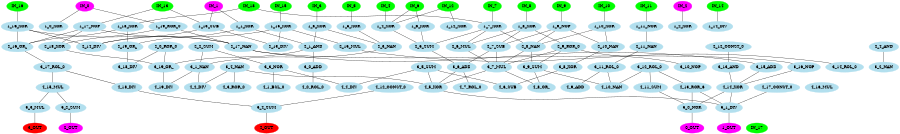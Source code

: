 digraph EACircuit {
rankdir=BT;
edge [dir=none];
size="6,6";
ordering=out;
node [color=magenta, style=filled];
"IN_0";
"IN_1";
"IN_2";
node [color=green, style=filled];
"IN_3";
"IN_4";
"IN_5";
"IN_6";
"IN_7";
"IN_8";
"IN_9";
"IN_10";
"IN_11";
"IN_12";
"IN_13";
"IN_14";
"IN_15";
"IN_16";
"IN_17";
"IN_18";
node [color=lightblue2, style=filled];
{ rank=same; "1_0_XOR"; "1_1_XOR"; "1_2_XOR"; "1_3_XOR"; "1_4_XOR"; "1_5_XOR"; "1_6_XOR"; "1_7_XOR"; "1_8_XOR"; "1_9_NOP"; "1_10_XOR"; "1_11_NOR"; "1_12_XOR"; "1_13_SUB"; "1_14_DIV"; "1_15_XOR"; "1_16_XOR"; "1_17_NOP"; "1_18_XOR"; "1_19_ROR_0"; }
"1_0_XOR" -> "IN_0";
"1_1_XOR" -> "IN_1";
"1_2_XOR" -> "IN_2";
"1_3_XOR" -> "IN_3";
"1_4_XOR" -> "IN_4";
"1_4_XOR" -> "IN_6";
"1_4_XOR" -> "IN_12";
"1_5_XOR" -> "IN_5";
"1_6_XOR" -> "IN_6";
"1_7_XOR" -> "IN_18";
"1_7_XOR" -> "IN_7";
"1_8_XOR" -> "IN_8";
"1_9_NOP" -> "IN_9";
"1_10_XOR" -> "IN_10";
"1_11_NOR" -> "IN_11";
"1_12_XOR" -> "IN_12";
"1_13_SUB" -> "IN_13";
"1_13_SUB" -> "IN_1";
"1_14_DIV" -> "IN_14";
"1_15_XOR" -> "IN_15";
"1_16_XOR" -> "IN_16";
"1_17_NOP" -> "IN_13";
"1_18_XOR" -> "IN_18";
"1_19_ROR_0" -> "IN_0";
node [color=lightblue2, style=filled];
{ rank=same; "2_0_ROR_0"; "2_1_AND"; "2_2_SUM"; "2_3_NAN"; "2_4_AND"; "2_5_SUM"; "2_6_MUL"; "2_7_SUB"; "2_8_NAN"; "2_9_ROR_0"; "2_10_NAN"; "2_11_NAN"; "2_12_CONST_0"; "2_13_DIV"; "2_14_DIV"; "2_15_MUL"; "2_16_OR_"; "2_17_NAN"; "2_18_XOR"; "2_19_OR_"; }
"2_1_AND" -> "1_1_XOR";
"2_1_AND" -> "1_3_XOR";
"2_3_NAN" -> "1_3_XOR";
"2_3_NAN" -> "1_5_XOR";
"2_5_SUM" -> "1_4_XOR";
"2_5_SUM" -> "1_6_XOR";
"2_5_SUM" -> "1_7_XOR";
"2_6_MUL" -> "1_7_XOR";
"2_6_MUL" -> "1_8_XOR";
"2_7_SUB" -> "1_8_XOR";
"2_7_SUB" -> "1_9_NOP";
"2_8_NAN" -> "1_7_XOR";
"2_8_NAN" -> "1_9_NOP";
"2_8_NAN" -> "1_10_XOR";
"2_9_ROR_0" -> "1_8_XOR";
"2_10_NAN" -> "1_9_NOP";
"2_10_NAN" -> "1_10_XOR";
"2_11_NAN" -> "1_11_NOR";
"2_13_DIV" -> "1_13_SUB";
"2_13_DIV" -> "1_15_XOR";
"2_14_DIV" -> "1_13_SUB";
"2_14_DIV" -> "1_15_XOR";
"2_14_DIV" -> "1_16_XOR";
"2_15_MUL" -> "1_15_XOR";
"2_16_OR_" -> "1_16_XOR";
"2_16_OR_" -> "1_17_NOP";
"2_16_OR_" -> "1_18_XOR";
"2_17_NAN" -> "1_16_XOR";
"2_17_NAN" -> "1_17_NOP";
"2_17_NAN" -> "1_19_ROR_0";
"2_18_XOR" -> "1_17_NOP";
"2_18_XOR" -> "1_19_ROR_0";
"2_19_OR_" -> "1_18_XOR";
"2_19_OR_" -> "1_1_XOR";
node [color=lightblue2, style=filled];
{ rank=same; "3_0_ADD"; "3_1_NAN"; "3_2_NAN"; "3_3_NOR"; "3_4_NAN"; "3_5_SUM"; "3_6_ADD"; "3_7_MUL"; "3_8_XOR"; "3_9_SUM"; "3_10_NOP"; "3_11_ROL_0"; "3_12_ROL_0"; "3_13_AND"; "3_14_ROL_0"; "3_15_ADD"; "3_16_NOP"; "3_17_ROL_0"; "3_18_DIV"; "3_19_OR_"; }
"3_0_ADD" -> "2_1_AND";
"3_1_NAN" -> "2_2_SUM";
"3_1_NAN" -> "2_3_NAN";
"3_2_NAN" -> "2_4_AND";
"3_3_NOR" -> "2_2_SUM";
"3_6_ADD" -> "2_5_SUM";
"3_6_ADD" -> "2_7_SUB";
"3_7_MUL" -> "2_6_MUL";
"3_7_MUL" -> "2_7_SUB";
"3_7_MUL" -> "2_8_NAN";
"3_7_MUL" -> "2_9_ROR_0";
"3_8_XOR" -> "2_10_NAN";
"3_9_SUM" -> "2_8_NAN";
"3_9_SUM" -> "2_9_ROR_0";
"3_10_NOP" -> "2_9_ROR_0";
"3_11_ROL_0" -> "2_11_NAN";
"3_13_AND" -> "2_12_CONST_0";
"3_14_ROL_0" -> "2_15_MUL";
"3_15_ADD" -> "2_17_NAN";
"3_16_NOP" -> "2_17_NAN";
"3_17_ROL_0" -> "2_16_OR_";
"3_18_DIV" -> "2_19_OR_";
"3_18_DIV" -> "2_0_ROR_0";
"3_19_OR_" -> "2_18_XOR";
"3_19_OR_" -> "2_0_ROR_0";
"3_19_OR_" -> "2_1_AND";
node [color=lightblue2, style=filled];
{ rank=same; "4_0_ROL_0"; "4_1_BSL_0"; "4_2_DIV"; "4_3_ROR_0"; "4_4_DIV"; "4_5_XOR"; "4_6_SUB"; "4_7_ROL_0"; "4_8_OR_"; "4_9_ADD"; "4_10_NAN"; "4_11_SUM"; "4_12_CONST_0"; "4_13_ROR_6"; "4_14_XOR"; "4_15_MUL"; "4_16_MUL"; "4_17_CONST_0"; "4_18_DIV"; "4_19_DIV"; }
"4_0_ROL_0" -> "3_0_ADD";
"4_1_BSL_0" -> "3_3_NOR";
"4_2_DIV" -> "3_1_NAN";
"4_2_DIV" -> "3_4_NAN";
"4_3_ROR_0" -> "3_4_NAN";
"4_4_DIV" -> "3_3_NOR";
"4_4_DIV" -> "3_5_SUM";
"4_5_XOR" -> "3_4_NAN";
"4_5_XOR" -> "3_5_SUM";
"4_5_XOR" -> "3_6_ADD";
"4_5_XOR" -> "3_7_MUL";
"4_6_SUB" -> "3_5_SUM";
"4_6_SUB" -> "3_8_XOR";
"4_7_ROL_0" -> "3_6_ADD";
"4_8_OR_" -> "3_7_MUL";
"4_8_OR_" -> "3_9_SUM";
"4_9_ADD" -> "3_11_ROL_0";
"4_10_NAN" -> "3_9_SUM";
"4_10_NAN" -> "3_11_ROL_0";
"4_10_NAN" -> "3_12_ROL_0";
"4_11_SUM" -> "3_12_ROL_0";
"4_13_ROR_6" -> "3_12_ROL_0";
"4_14_XOR" -> "3_13_AND";
"4_14_XOR" -> "3_15_ADD";
"4_14_XOR" -> "3_16_NOP";
"4_15_MUL" -> "3_17_ROL_0";
"4_18_DIV" -> "3_17_ROL_0";
"4_19_DIV" -> "3_19_OR_";
"4_19_DIV" -> "3_1_NAN";
node [color=lightblue2, style=filled];
{ rank=same; "5_0_NOR"; "5_1_DIV"; "5_2_SUM"; "5_3_MUL"; "5_4_SUM"; }
"5_0_NOR" -> "4_11_SUM";
"5_0_NOR" -> "4_13_ROR_6";
"5_0_NOR" -> "4_14_XOR";
"5_1_DIV" -> "4_13_ROR_6";
"5_1_DIV" -> "4_14_XOR";
"5_1_DIV" -> "4_17_CONST_0";
"5_1_DIV" -> "4_5_XOR";
"5_2_SUM" -> "4_15_MUL";
"5_3_MUL" -> "4_15_MUL";
"5_4_SUM" -> "4_18_DIV";
"5_4_SUM" -> "4_12_CONST_0";
node [color=magenta];
"0_OUT" -> "5_0_NOR";
"1_OUT" -> "5_1_DIV";
"2_OUT" -> "5_2_SUM";
node [color=red];
"3_OUT" -> "5_3_MUL";
"4_OUT" -> "5_4_SUM";
}